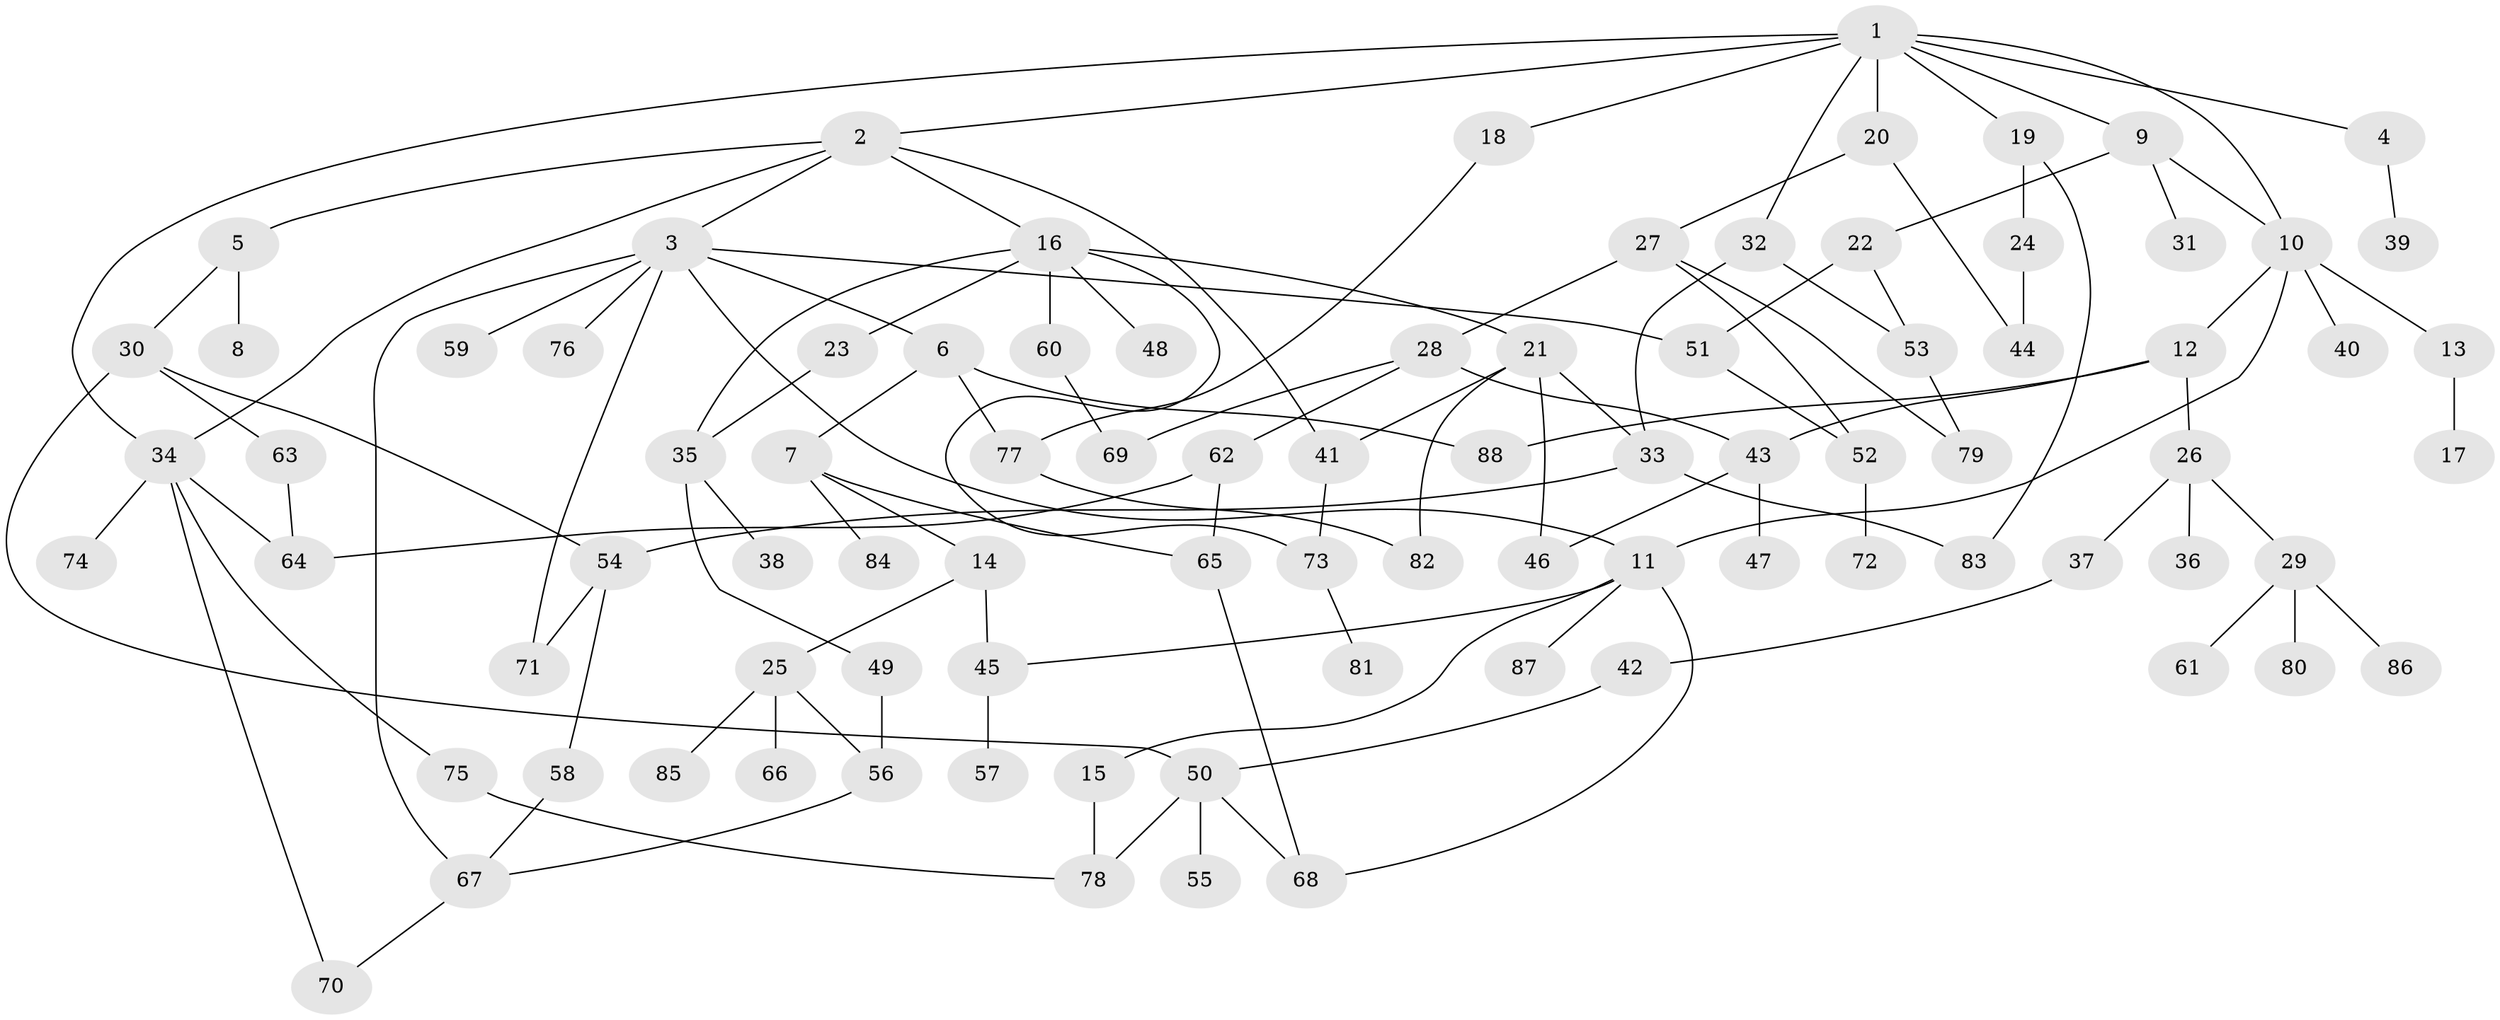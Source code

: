 // coarse degree distribution, {5: 0.057692307692307696, 2: 0.25, 4: 0.15384615384615385, 1: 0.36538461538461536, 8: 0.019230769230769232, 3: 0.057692307692307696, 11: 0.019230769230769232, 6: 0.038461538461538464, 7: 0.019230769230769232, 9: 0.019230769230769232}
// Generated by graph-tools (version 1.1) at 2025/44/03/04/25 21:44:58]
// undirected, 88 vertices, 121 edges
graph export_dot {
graph [start="1"]
  node [color=gray90,style=filled];
  1;
  2;
  3;
  4;
  5;
  6;
  7;
  8;
  9;
  10;
  11;
  12;
  13;
  14;
  15;
  16;
  17;
  18;
  19;
  20;
  21;
  22;
  23;
  24;
  25;
  26;
  27;
  28;
  29;
  30;
  31;
  32;
  33;
  34;
  35;
  36;
  37;
  38;
  39;
  40;
  41;
  42;
  43;
  44;
  45;
  46;
  47;
  48;
  49;
  50;
  51;
  52;
  53;
  54;
  55;
  56;
  57;
  58;
  59;
  60;
  61;
  62;
  63;
  64;
  65;
  66;
  67;
  68;
  69;
  70;
  71;
  72;
  73;
  74;
  75;
  76;
  77;
  78;
  79;
  80;
  81;
  82;
  83;
  84;
  85;
  86;
  87;
  88;
  1 -- 2;
  1 -- 4;
  1 -- 9;
  1 -- 10;
  1 -- 18;
  1 -- 19;
  1 -- 20;
  1 -- 32;
  1 -- 34;
  2 -- 3;
  2 -- 5;
  2 -- 16;
  2 -- 34;
  2 -- 41;
  3 -- 6;
  3 -- 11;
  3 -- 59;
  3 -- 71;
  3 -- 76;
  3 -- 51;
  3 -- 67;
  4 -- 39;
  5 -- 8;
  5 -- 30;
  6 -- 7;
  6 -- 88;
  6 -- 77;
  7 -- 14;
  7 -- 65;
  7 -- 84;
  9 -- 22;
  9 -- 31;
  9 -- 10;
  10 -- 12;
  10 -- 13;
  10 -- 40;
  10 -- 11;
  11 -- 15;
  11 -- 45;
  11 -- 68;
  11 -- 87;
  12 -- 26;
  12 -- 88;
  12 -- 43;
  13 -- 17;
  14 -- 25;
  14 -- 45;
  15 -- 78;
  16 -- 21;
  16 -- 23;
  16 -- 48;
  16 -- 60;
  16 -- 35;
  16 -- 73;
  18 -- 77;
  19 -- 24;
  19 -- 83;
  20 -- 27;
  20 -- 44;
  21 -- 33;
  21 -- 46;
  21 -- 82;
  21 -- 41;
  22 -- 51;
  22 -- 53;
  23 -- 35;
  24 -- 44;
  25 -- 66;
  25 -- 85;
  25 -- 56;
  26 -- 29;
  26 -- 36;
  26 -- 37;
  27 -- 28;
  27 -- 79;
  27 -- 52;
  28 -- 43;
  28 -- 62;
  28 -- 69;
  29 -- 61;
  29 -- 80;
  29 -- 86;
  30 -- 50;
  30 -- 63;
  30 -- 54;
  32 -- 53;
  32 -- 33;
  33 -- 54;
  33 -- 83;
  34 -- 70;
  34 -- 74;
  34 -- 75;
  34 -- 64;
  35 -- 38;
  35 -- 49;
  37 -- 42;
  41 -- 73;
  42 -- 50;
  43 -- 47;
  43 -- 46;
  45 -- 57;
  49 -- 56;
  50 -- 55;
  50 -- 68;
  50 -- 78;
  51 -- 52;
  52 -- 72;
  53 -- 79;
  54 -- 58;
  54 -- 71;
  56 -- 67;
  58 -- 67;
  60 -- 69;
  62 -- 64;
  62 -- 65;
  63 -- 64;
  65 -- 68;
  67 -- 70;
  73 -- 81;
  75 -- 78;
  77 -- 82;
}
